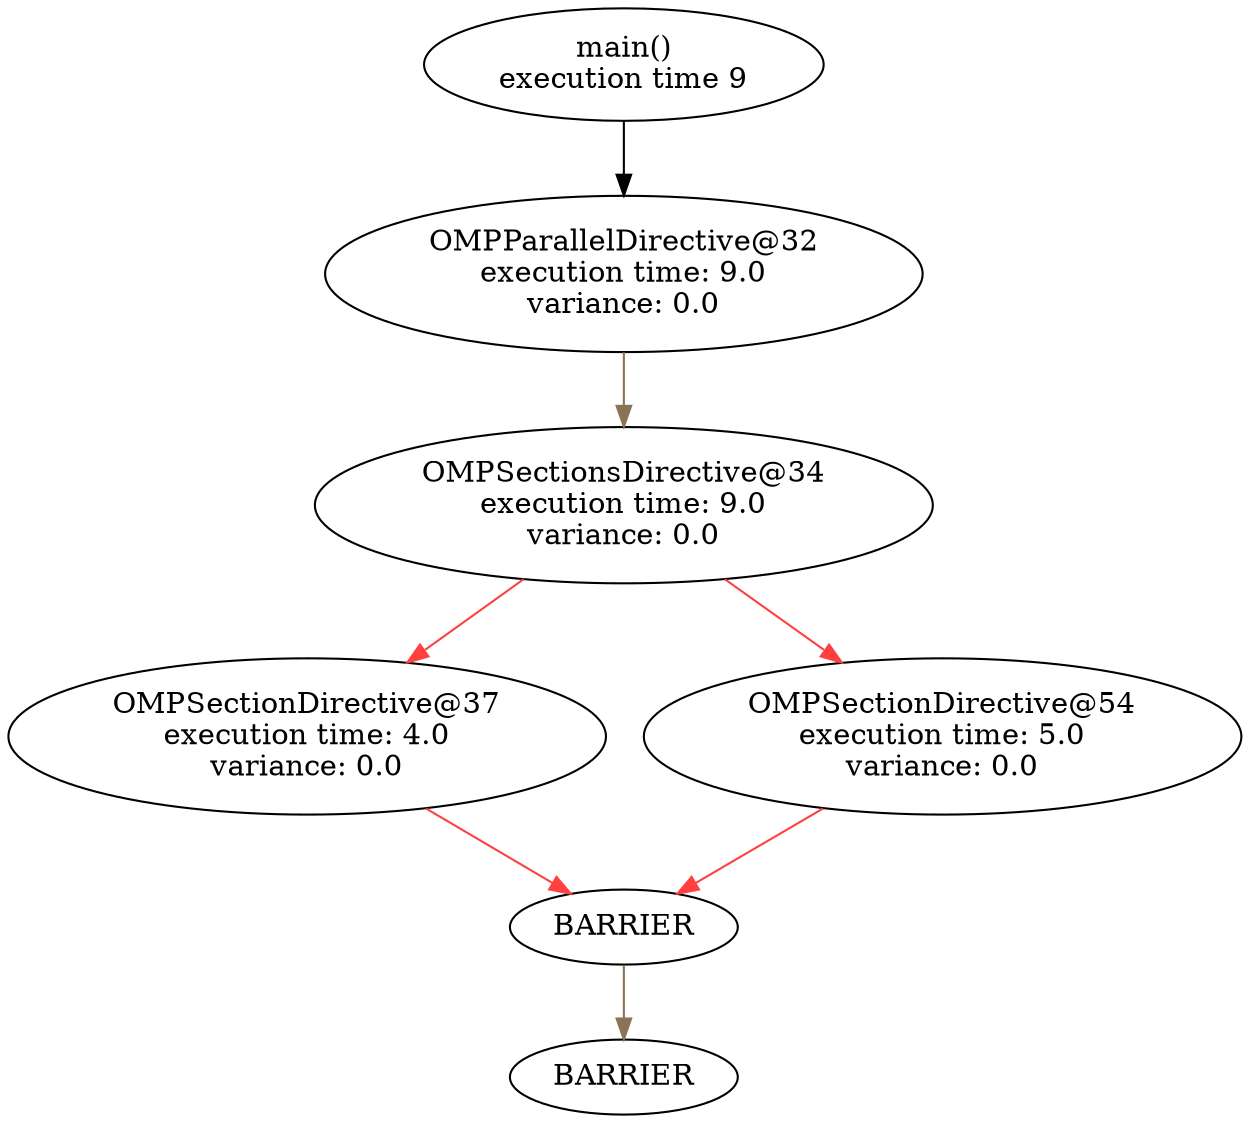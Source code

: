 digraph G {
	graph [bb="0,0,500,534"];
	node [label="\N"];
	10	 [height=0.74639,
		label="main()\nexecution time 9",
		pos="250,507",
		root=10,
		width=2.1972];
	32	 [height=1.041,
		label="OMPParallelDirective@32\nexecution time: 9.0\nvariance: 0.0",
		pos="250,406",
		root=10,
		width=3.346];
	10 -> 32	 [pos="e,250,443.63 250,479.99 250,471.91 250,462.75 250,453.72"];
	34	 [height=1.041,
		label="OMPSectionsDirective@34\nexecution time: 9.0\nvariance: 0.0",
		pos="250,294",
		root=10,
		width=3.4507];
	32 -> 34	 [color=burlywood4,
		pos="e,250,331.84 250,368.37 250,359.93 250,350.83 250,342.01"];
	37	 [height=1.041,
		label="OMPSectionDirective@37\nexecution time: 4.0\nvariance: 0.0",
		pos="120,182",
		root=10,
		width=3.346];
	34 -> 37	 [color=brown1,
		pos="e,160.63,217.38 209.22,258.5 196.28,247.54 181.83,235.32 168.4,223.96"];
	54	 [height=1.041,
		label="OMPSectionDirective@54\nexecution time: 5.0\nvariance: 0.0",
		pos="380,182",
		root=10,
		width=3.346];
	34 -> 54	 [color=brown1,
		pos="e,339.37,217.38 290.78,258.5 303.72,247.54 318.17,235.32 331.6,223.96"];
	"34_end"	 [height=0.5,
		label=BARRIER,
		pos="250,90",
		root=10,
		width=1.4305];
	37 -> "34_end"	 [color=brown1,
		pos="e,227.72,106.42 168.41,147.49 185.42,135.71 204.07,122.8 219.23,112.3"];
	"32_end"	 [height=0.5,
		label=BARRIER,
		pos="250,18",
		root=10,
		width=1.4305];
	"34_end" -> "32_end"	 [color=burlywood4,
		pos="e,250,36.104 250,71.697 250,63.983 250,54.712 250,46.112"];
	54 -> "34_end"	 [color=brown1,
		pos="e,272.28,106.42 331.59,147.49 314.58,135.71 295.93,122.8 280.77,112.3"];
}
